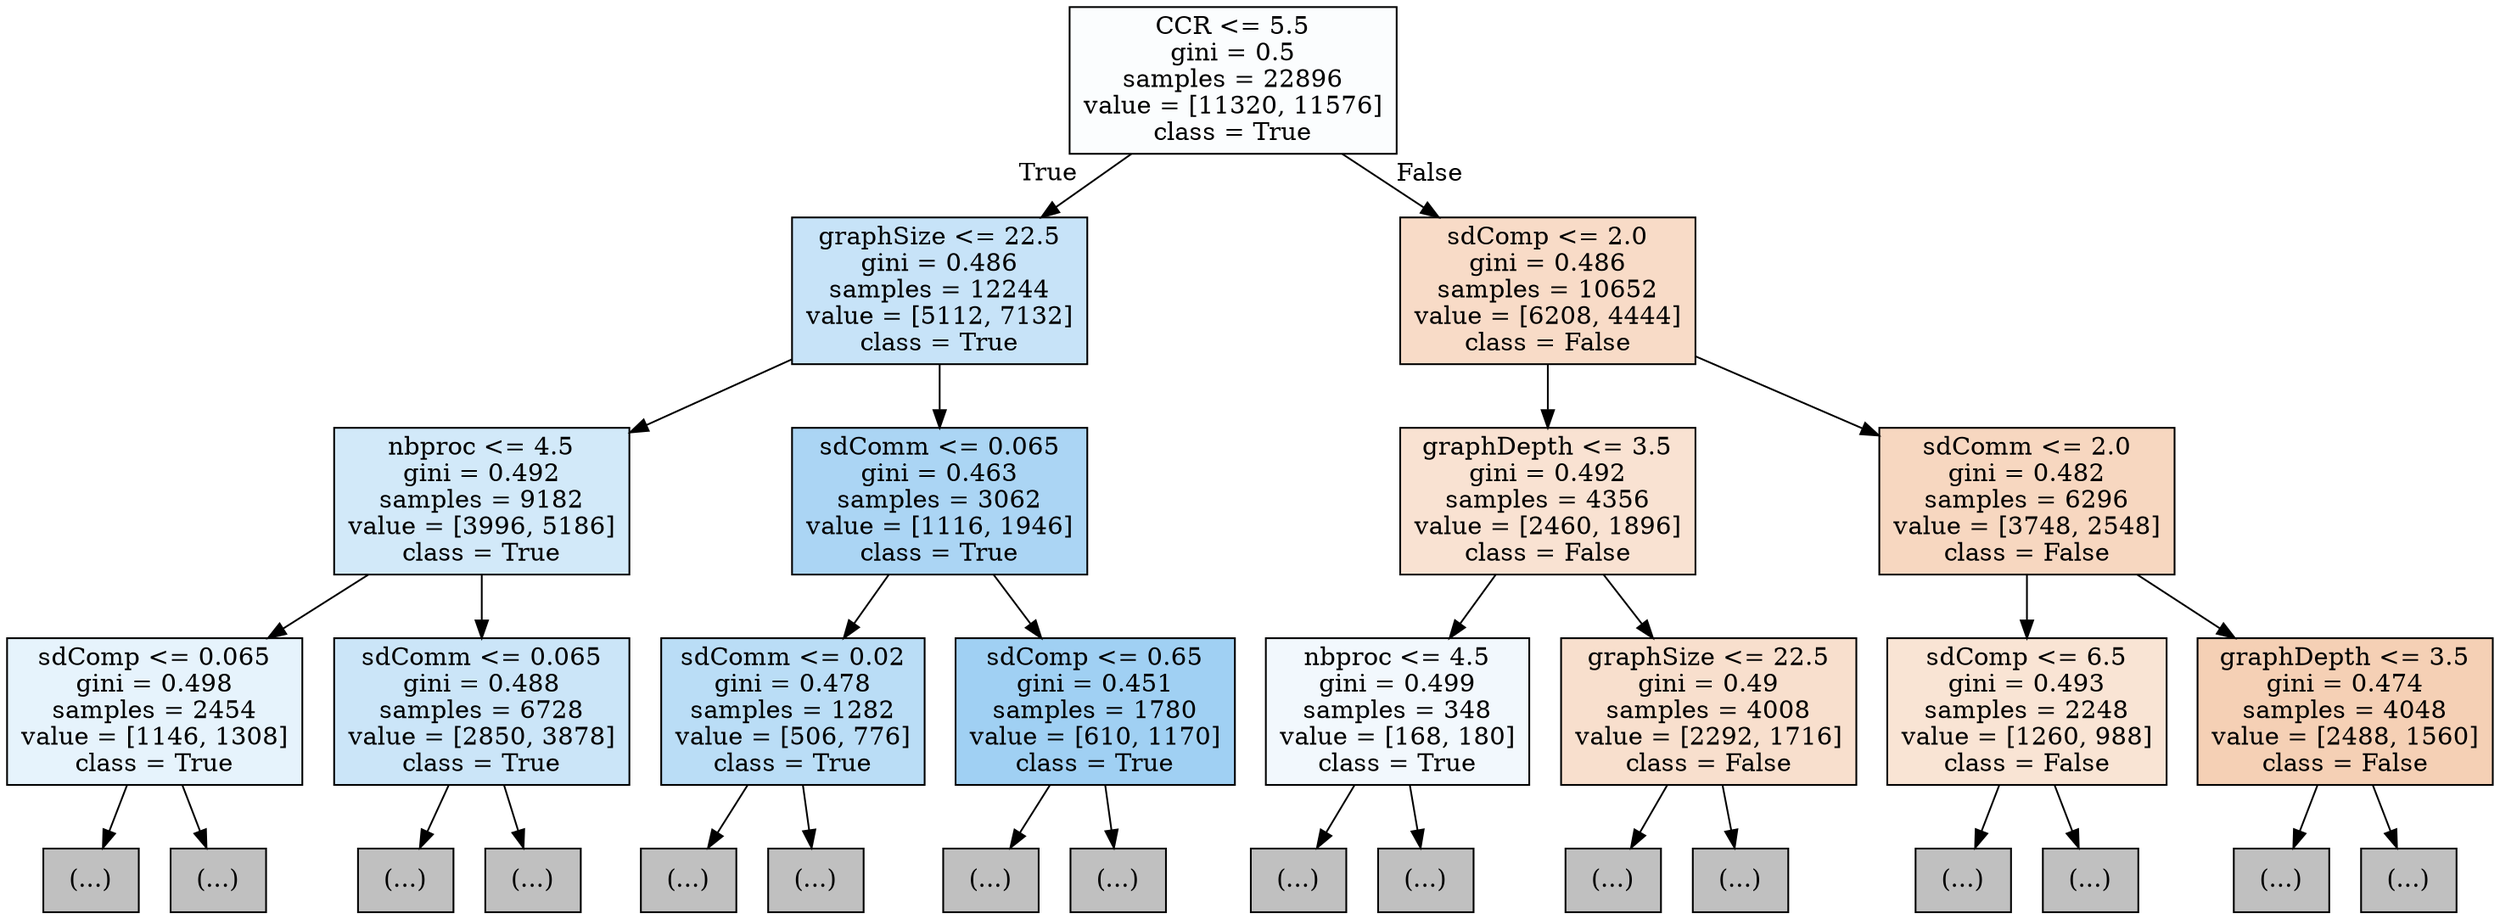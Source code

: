 digraph Tree {
node [shape=box, style="filled", color="black"] ;
0 [label="CCR <= 5.5\ngini = 0.5\nsamples = 22896\nvalue = [11320, 11576]\nclass = True", fillcolor="#fbfdfe"] ;
1 [label="graphSize <= 22.5\ngini = 0.486\nsamples = 12244\nvalue = [5112, 7132]\nclass = True", fillcolor="#c7e3f8"] ;
0 -> 1 [labeldistance=2.5, labelangle=45, headlabel="True"] ;
2 [label="nbproc <= 4.5\ngini = 0.492\nsamples = 9182\nvalue = [3996, 5186]\nclass = True", fillcolor="#d2e9f9"] ;
1 -> 2 ;
3 [label="sdComp <= 0.065\ngini = 0.498\nsamples = 2454\nvalue = [1146, 1308]\nclass = True", fillcolor="#e6f3fc"] ;
2 -> 3 ;
4 [label="(...)", fillcolor="#C0C0C0"] ;
3 -> 4 ;
15 [label="(...)", fillcolor="#C0C0C0"] ;
3 -> 15 ;
48 [label="sdComm <= 0.065\ngini = 0.488\nsamples = 6728\nvalue = [2850, 3878]\nclass = True", fillcolor="#cbe5f8"] ;
2 -> 48 ;
49 [label="(...)", fillcolor="#C0C0C0"] ;
48 -> 49 ;
66 [label="(...)", fillcolor="#C0C0C0"] ;
48 -> 66 ;
107 [label="sdComm <= 0.065\ngini = 0.463\nsamples = 3062\nvalue = [1116, 1946]\nclass = True", fillcolor="#abd5f4"] ;
1 -> 107 ;
108 [label="sdComm <= 0.02\ngini = 0.478\nsamples = 1282\nvalue = [506, 776]\nclass = True", fillcolor="#baddf6"] ;
107 -> 108 ;
109 [label="(...)", fillcolor="#C0C0C0"] ;
108 -> 109 ;
126 [label="(...)", fillcolor="#C0C0C0"] ;
108 -> 126 ;
145 [label="sdComp <= 0.65\ngini = 0.451\nsamples = 1780\nvalue = [610, 1170]\nclass = True", fillcolor="#a0d0f3"] ;
107 -> 145 ;
146 [label="(...)", fillcolor="#C0C0C0"] ;
145 -> 146 ;
189 [label="(...)", fillcolor="#C0C0C0"] ;
145 -> 189 ;
226 [label="sdComp <= 2.0\ngini = 0.486\nsamples = 10652\nvalue = [6208, 4444]\nclass = False", fillcolor="#f8dbc7"] ;
0 -> 226 [labeldistance=2.5, labelangle=-45, headlabel="False"] ;
227 [label="graphDepth <= 3.5\ngini = 0.492\nsamples = 4356\nvalue = [2460, 1896]\nclass = False", fillcolor="#f9e2d2"] ;
226 -> 227 ;
228 [label="nbproc <= 4.5\ngini = 0.499\nsamples = 348\nvalue = [168, 180]\nclass = True", fillcolor="#f2f8fd"] ;
227 -> 228 ;
229 [label="(...)", fillcolor="#C0C0C0"] ;
228 -> 229 ;
234 [label="(...)", fillcolor="#C0C0C0"] ;
228 -> 234 ;
239 [label="graphSize <= 22.5\ngini = 0.49\nsamples = 4008\nvalue = [2292, 1716]\nclass = False", fillcolor="#f8dfcd"] ;
227 -> 239 ;
240 [label="(...)", fillcolor="#C0C0C0"] ;
239 -> 240 ;
251 [label="(...)", fillcolor="#C0C0C0"] ;
239 -> 251 ;
312 [label="sdComm <= 2.0\ngini = 0.482\nsamples = 6296\nvalue = [3748, 2548]\nclass = False", fillcolor="#f7d7c0"] ;
226 -> 312 ;
313 [label="sdComp <= 6.5\ngini = 0.493\nsamples = 2248\nvalue = [1260, 988]\nclass = False", fillcolor="#f9e4d4"] ;
312 -> 313 ;
314 [label="(...)", fillcolor="#C0C0C0"] ;
313 -> 314 ;
335 [label="(...)", fillcolor="#C0C0C0"] ;
313 -> 335 ;
356 [label="graphDepth <= 3.5\ngini = 0.474\nsamples = 4048\nvalue = [2488, 1560]\nclass = False", fillcolor="#f5d0b5"] ;
312 -> 356 ;
357 [label="(...)", fillcolor="#C0C0C0"] ;
356 -> 357 ;
368 [label="(...)", fillcolor="#C0C0C0"] ;
356 -> 368 ;
}
